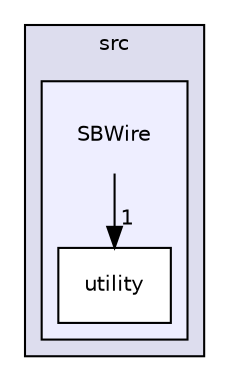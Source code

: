 digraph "C:/Users/ColinHill/Documents/GitHub/Calgary_E_Vent/Source/E_VentV1Software/src/SBWire" {
  compound=true
  node [ fontsize="10", fontname="Helvetica"];
  edge [ labelfontsize="10", labelfontname="Helvetica"];
  subgraph clusterdir_9c6aa3cc9a9d480c1f6e3c8ab70fac6a {
    graph [ bgcolor="#ddddee", pencolor="black", label="src" fontname="Helvetica", fontsize="10", URL="dir_9c6aa3cc9a9d480c1f6e3c8ab70fac6a.html"]
  subgraph clusterdir_d1c5927461c1ec18f8f344151d1ae850 {
    graph [ bgcolor="#eeeeff", pencolor="black", label="" URL="dir_d1c5927461c1ec18f8f344151d1ae850.html"];
    dir_d1c5927461c1ec18f8f344151d1ae850 [shape=plaintext label="SBWire"];
    dir_717f94f91974e8fc901bc8bfd1689564 [shape=box label="utility" color="black" fillcolor="white" style="filled" URL="dir_717f94f91974e8fc901bc8bfd1689564.html"];
  }
  }
  dir_d1c5927461c1ec18f8f344151d1ae850->dir_717f94f91974e8fc901bc8bfd1689564 [headlabel="1", labeldistance=1.5 headhref="dir_000005_000006.html"];
}
